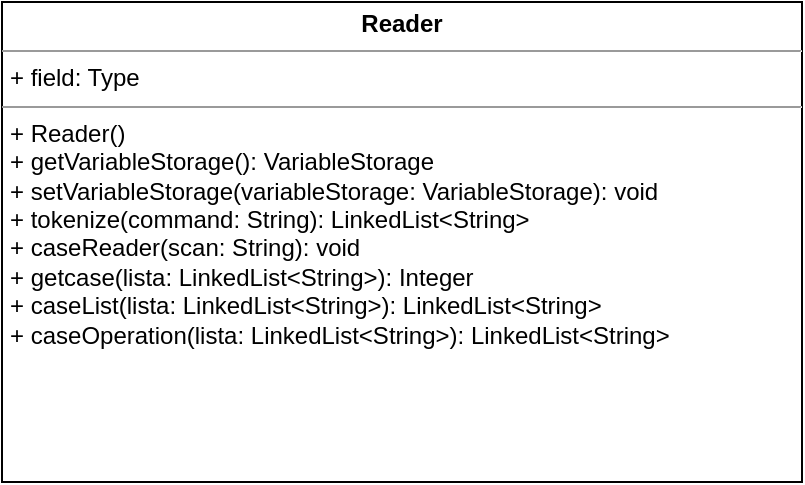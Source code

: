 <mxfile version="17.2.4" type="github">
  <diagram id="iIIfenbII26HnZvDp0SM" name="Page-1">
    <mxGraphModel dx="1146" dy="542" grid="1" gridSize="10" guides="1" tooltips="1" connect="1" arrows="1" fold="1" page="1" pageScale="1" pageWidth="850" pageHeight="1100" math="0" shadow="0">
      <root>
        <mxCell id="0" />
        <mxCell id="1" parent="0" />
        <mxCell id="RwTfGQe-aQz1MfiA24sD-1" value="&lt;p style=&quot;margin: 0px ; margin-top: 4px ; text-align: center&quot;&gt;&lt;b&gt;Reader&lt;/b&gt;&lt;/p&gt;&lt;hr size=&quot;1&quot;&gt;&lt;p style=&quot;margin: 0px ; margin-left: 4px&quot;&gt;+ field: Type&lt;/p&gt;&lt;hr size=&quot;1&quot;&gt;&lt;p style=&quot;margin: 0px ; margin-left: 4px&quot;&gt;+ Reader()&lt;br&gt;&lt;/p&gt;&lt;p style=&quot;margin: 0px ; margin-left: 4px&quot;&gt;+ getVariableStorage(): VariableStorage&lt;/p&gt;&lt;p style=&quot;margin: 0px ; margin-left: 4px&quot;&gt;+&amp;nbsp;setVariableStorage(variableStorage: VariableStorage): void&lt;/p&gt;&lt;p style=&quot;margin: 0px ; margin-left: 4px&quot;&gt;+ tokenize(command: String): LinkedList&amp;lt;String&amp;gt;&lt;/p&gt;&lt;p style=&quot;margin: 0px ; margin-left: 4px&quot;&gt;+ caseReader(scan: String): void&lt;/p&gt;&lt;p style=&quot;margin: 0px ; margin-left: 4px&quot;&gt;+ getcase(lista: LinkedList&amp;lt;String&amp;gt;): Integer&lt;/p&gt;&lt;p style=&quot;margin: 0px ; margin-left: 4px&quot;&gt;+ caseList(lista: LinkedList&amp;lt;String&amp;gt;): LinkedList&amp;lt;String&amp;gt;&lt;/p&gt;&lt;p style=&quot;margin: 0px ; margin-left: 4px&quot;&gt;+ caseOperation(lista: LinkedList&amp;lt;String&amp;gt;): LinkedList&amp;lt;String&amp;gt;&lt;/p&gt;" style="verticalAlign=top;align=left;overflow=fill;fontSize=12;fontFamily=Helvetica;html=1;" vertex="1" parent="1">
          <mxGeometry x="80" y="200" width="400" height="240" as="geometry" />
        </mxCell>
      </root>
    </mxGraphModel>
  </diagram>
</mxfile>
